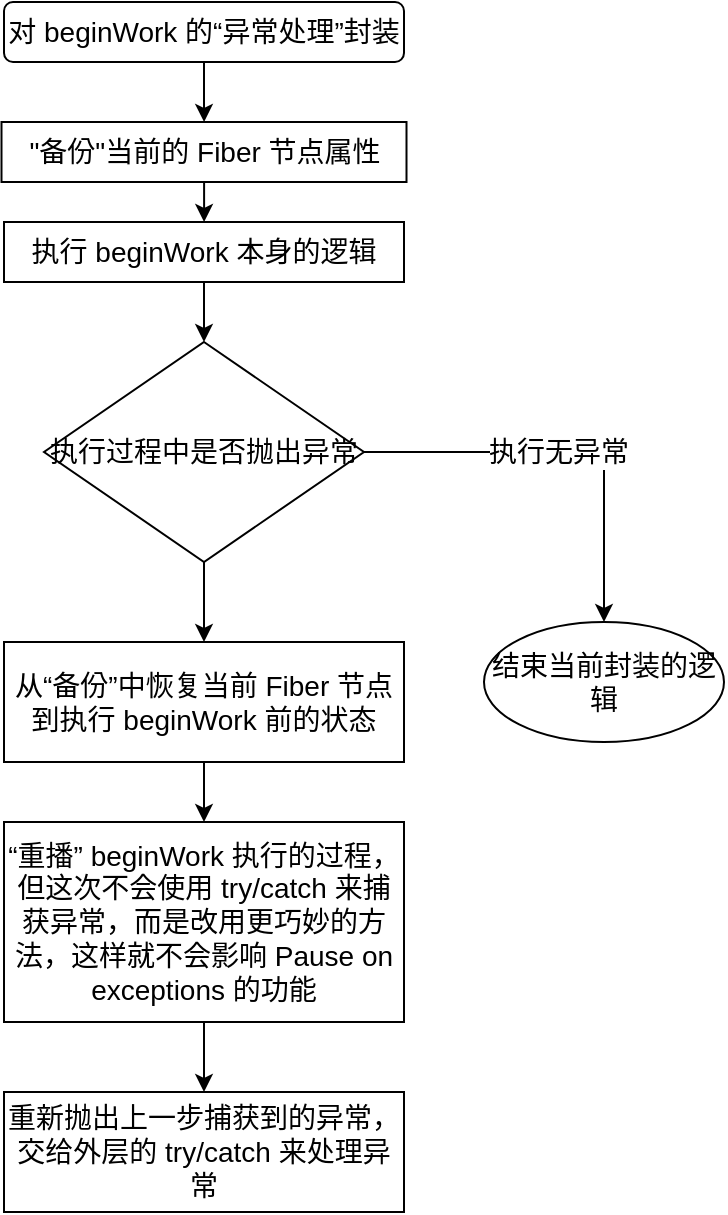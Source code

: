 <mxfile version="15.7.3" type="github">
  <diagram id="F4jNCUqd9gNcGUTaiuVI" name="第 1 页">
    <mxGraphModel dx="1554" dy="746" grid="1" gridSize="10" guides="1" tooltips="1" connect="1" arrows="1" fold="1" page="1" pageScale="1" pageWidth="827" pageHeight="1169" math="0" shadow="0">
      <root>
        <mxCell id="0" />
        <mxCell id="1" parent="0" />
        <mxCell id="HsAjzL98UpdGPzK0w2Jh-8" value="" style="edgeStyle=orthogonalEdgeStyle;rounded=0;orthogonalLoop=1;jettySize=auto;html=1;fontSize=14;" edge="1" parent="1" source="HsAjzL98UpdGPzK0w2Jh-2" target="HsAjzL98UpdGPzK0w2Jh-7">
          <mxGeometry relative="1" as="geometry" />
        </mxCell>
        <mxCell id="HsAjzL98UpdGPzK0w2Jh-2" value="&quot;备份&quot;当前的 Fiber 节点属性" style="rounded=0;whiteSpace=wrap;html=1;fontSize=14;" vertex="1" parent="1">
          <mxGeometry x="318.75" y="100" width="202.5" height="30" as="geometry" />
        </mxCell>
        <mxCell id="HsAjzL98UpdGPzK0w2Jh-6" value="" style="edgeStyle=orthogonalEdgeStyle;rounded=0;orthogonalLoop=1;jettySize=auto;html=1;fontSize=14;" edge="1" parent="1" source="HsAjzL98UpdGPzK0w2Jh-3" target="HsAjzL98UpdGPzK0w2Jh-2">
          <mxGeometry relative="1" as="geometry" />
        </mxCell>
        <mxCell id="HsAjzL98UpdGPzK0w2Jh-3" value="对 beginWork 的“异常处理”封装" style="rounded=1;whiteSpace=wrap;html=1;fontSize=14;" vertex="1" parent="1">
          <mxGeometry x="320" y="40" width="200" height="30" as="geometry" />
        </mxCell>
        <mxCell id="HsAjzL98UpdGPzK0w2Jh-10" value="" style="edgeStyle=orthogonalEdgeStyle;rounded=0;orthogonalLoop=1;jettySize=auto;html=1;exitX=1;exitY=0.5;exitDx=0;exitDy=0;fontSize=14;" edge="1" parent="1" source="HsAjzL98UpdGPzK0w2Jh-11" target="HsAjzL98UpdGPzK0w2Jh-9">
          <mxGeometry relative="1" as="geometry" />
        </mxCell>
        <mxCell id="HsAjzL98UpdGPzK0w2Jh-13" value="执行无异常" style="edgeLabel;html=1;align=center;verticalAlign=middle;resizable=0;points=[];fontSize=14;" vertex="1" connectable="0" parent="HsAjzL98UpdGPzK0w2Jh-10">
          <mxGeometry x="0.035" relative="1" as="geometry">
            <mxPoint x="-9" as="offset" />
          </mxGeometry>
        </mxCell>
        <mxCell id="HsAjzL98UpdGPzK0w2Jh-12" value="" style="edgeStyle=orthogonalEdgeStyle;rounded=0;orthogonalLoop=1;jettySize=auto;html=1;fontSize=14;" edge="1" parent="1" source="HsAjzL98UpdGPzK0w2Jh-7" target="HsAjzL98UpdGPzK0w2Jh-11">
          <mxGeometry relative="1" as="geometry" />
        </mxCell>
        <mxCell id="HsAjzL98UpdGPzK0w2Jh-7" value="执行 beginWork 本身的逻辑" style="whiteSpace=wrap;html=1;rounded=0;fontSize=14;" vertex="1" parent="1">
          <mxGeometry x="320" y="150" width="200" height="30" as="geometry" />
        </mxCell>
        <mxCell id="HsAjzL98UpdGPzK0w2Jh-9" value="结束当前封装的逻辑" style="ellipse;whiteSpace=wrap;html=1;rounded=0;fontSize=14;" vertex="1" parent="1">
          <mxGeometry x="560" y="350" width="120" height="60" as="geometry" />
        </mxCell>
        <mxCell id="HsAjzL98UpdGPzK0w2Jh-15" value="" style="edgeStyle=orthogonalEdgeStyle;rounded=0;orthogonalLoop=1;jettySize=auto;html=1;fontSize=14;" edge="1" parent="1" source="HsAjzL98UpdGPzK0w2Jh-11" target="HsAjzL98UpdGPzK0w2Jh-14">
          <mxGeometry relative="1" as="geometry" />
        </mxCell>
        <mxCell id="HsAjzL98UpdGPzK0w2Jh-11" value="执行过程中是否抛出异常" style="rhombus;whiteSpace=wrap;html=1;rounded=0;fontSize=14;" vertex="1" parent="1">
          <mxGeometry x="340" y="210" width="160" height="110" as="geometry" />
        </mxCell>
        <mxCell id="HsAjzL98UpdGPzK0w2Jh-17" value="" style="edgeStyle=orthogonalEdgeStyle;rounded=0;orthogonalLoop=1;jettySize=auto;html=1;fontSize=14;" edge="1" parent="1" source="HsAjzL98UpdGPzK0w2Jh-14" target="HsAjzL98UpdGPzK0w2Jh-16">
          <mxGeometry relative="1" as="geometry" />
        </mxCell>
        <mxCell id="HsAjzL98UpdGPzK0w2Jh-14" value="从“备份”中恢复当前 Fiber 节点到执行 beginWork 前的状态" style="whiteSpace=wrap;html=1;rounded=0;fontSize=14;" vertex="1" parent="1">
          <mxGeometry x="320" y="360" width="200" height="60" as="geometry" />
        </mxCell>
        <mxCell id="HsAjzL98UpdGPzK0w2Jh-19" value="" style="edgeStyle=orthogonalEdgeStyle;rounded=0;orthogonalLoop=1;jettySize=auto;html=1;fontSize=14;" edge="1" parent="1" source="HsAjzL98UpdGPzK0w2Jh-16" target="HsAjzL98UpdGPzK0w2Jh-18">
          <mxGeometry relative="1" as="geometry" />
        </mxCell>
        <mxCell id="HsAjzL98UpdGPzK0w2Jh-16" value="“重播” beginWork 执行的过程，但这次不会使用 try/catch 来捕获异常，而是改用更巧妙的方法，这样就不会影响&amp;nbsp;Pause on exceptions 的功能" style="whiteSpace=wrap;html=1;rounded=0;fontSize=14;" vertex="1" parent="1">
          <mxGeometry x="320" y="450" width="200" height="100" as="geometry" />
        </mxCell>
        <mxCell id="HsAjzL98UpdGPzK0w2Jh-18" value="重新抛出上一步捕获到的异常，交给外层的 try/catch 来处理异常" style="whiteSpace=wrap;html=1;rounded=0;fontSize=14;" vertex="1" parent="1">
          <mxGeometry x="320" y="585" width="200" height="60" as="geometry" />
        </mxCell>
      </root>
    </mxGraphModel>
  </diagram>
</mxfile>

